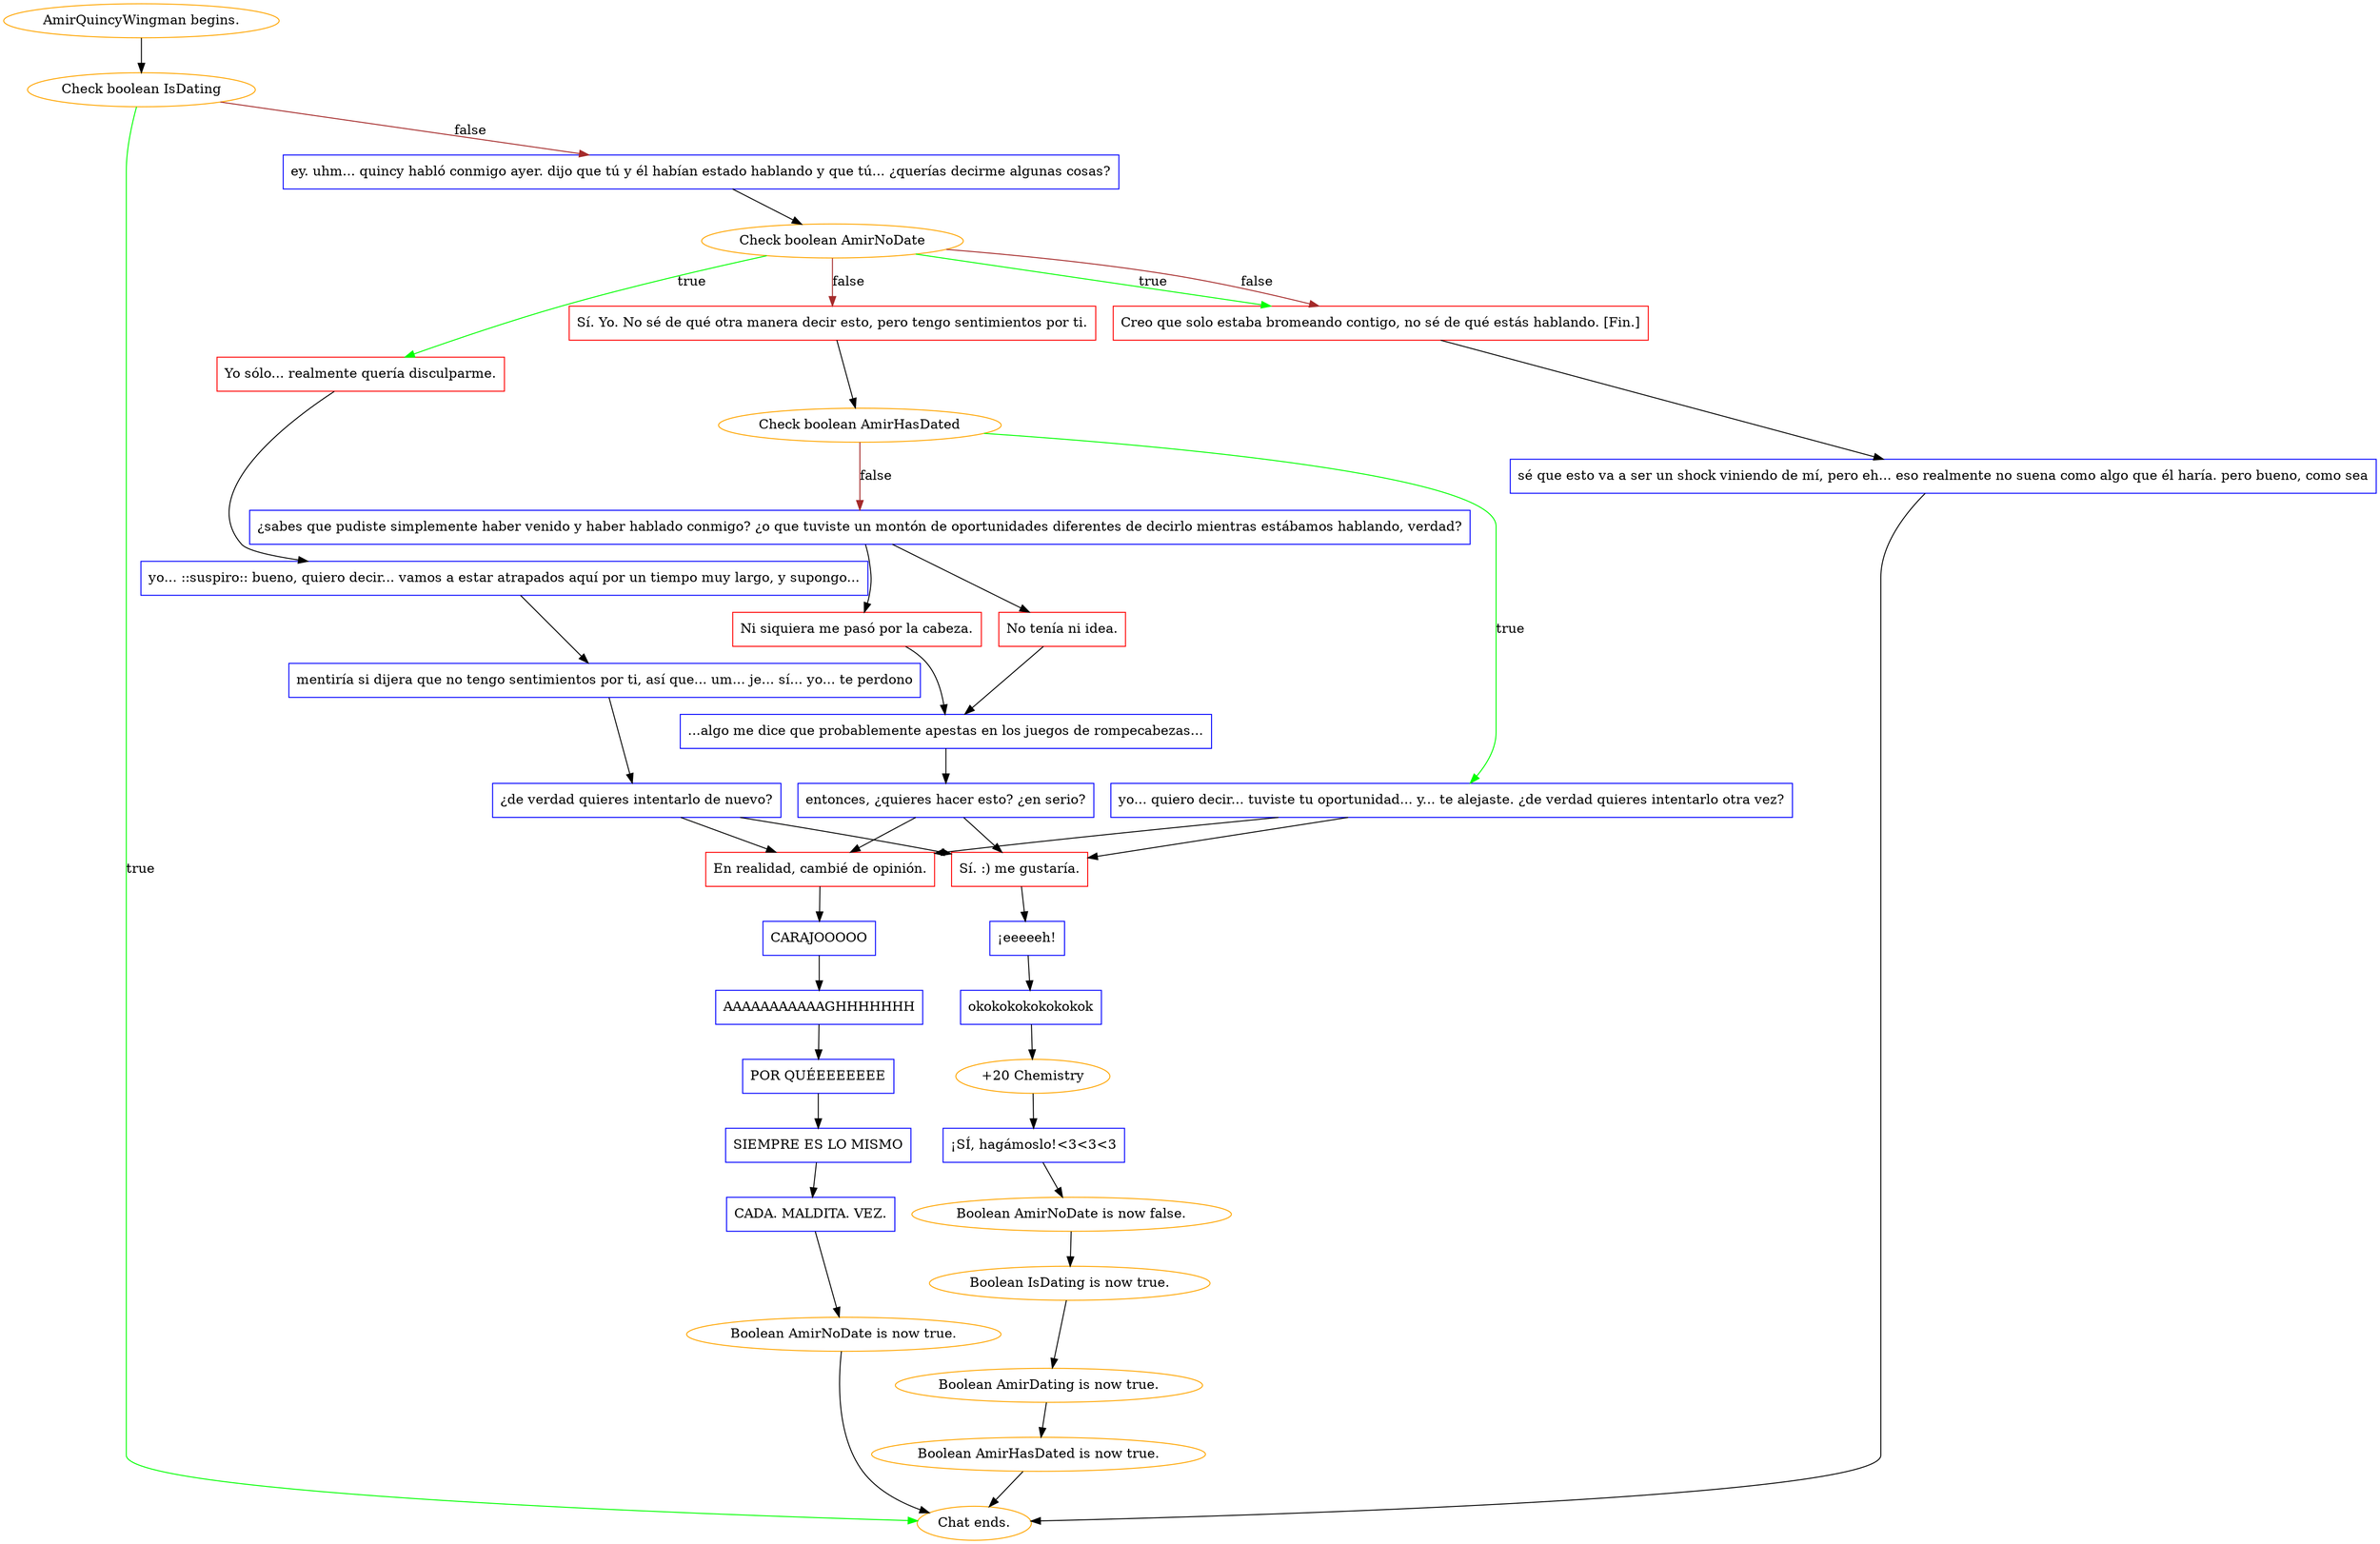 digraph {
	"AmirQuincyWingman begins." [color=orange];
		"AmirQuincyWingman begins." -> j724089190;
	j724089190 [label="Check boolean IsDating",color=orange];
		j724089190 -> "Chat ends." [label=true,color=green];
		j724089190 -> j425784589 [label=false,color=brown];
	"Chat ends." [color=orange];
	j425784589 [label="ey. uhm... quincy habló conmigo ayer. dijo que tú y él habían estado hablando y que tú... ¿querías decirme algunas cosas?",shape=box,color=blue];
		j425784589 -> j1713116651;
	j1713116651 [label="Check boolean AmirNoDate",color=orange];
		j1713116651 -> j3049442863 [label=true,color=green];
		j1713116651 -> j47230828 [label=true,color=green];
		j1713116651 -> j2344849319 [label=false,color=brown];
		j1713116651 -> j47230828 [label=false,color=brown];
	j3049442863 [label="Yo sólo... realmente quería disculparme.",shape=box,color=red];
		j3049442863 -> j1582980264;
	j47230828 [label="Creo que solo estaba bromeando contigo, no sé de qué estás hablando. [Fin.]",shape=box,color=red];
		j47230828 -> j3022502773;
	j2344849319 [label="Sí. Yo. No sé de qué otra manera decir esto, pero tengo sentimientos por ti.",shape=box,color=red];
		j2344849319 -> j3450431594;
	j1582980264 [label="yo... ::suspiro:: bueno, quiero decir... vamos a estar atrapados aquí por un tiempo muy largo, y supongo...",shape=box,color=blue];
		j1582980264 -> j1889320008;
	j3022502773 [label="sé que esto va a ser un shock viniendo de mí, pero eh... eso realmente no suena como algo que él haría. pero bueno, como sea",shape=box,color=blue];
		j3022502773 -> "Chat ends.";
	j3450431594 [label="Check boolean AmirHasDated",color=orange];
		j3450431594 -> j3844569166 [label=true,color=green];
		j3450431594 -> j2285374713 [label=false,color=brown];
	j1889320008 [label="mentiría si dijera que no tengo sentimientos por ti, así que... um... je... sí... yo... te perdono",shape=box,color=blue];
		j1889320008 -> j2381109927;
	j3844569166 [label="yo... quiero decir... tuviste tu oportunidad... y... te alejaste. ¿de verdad quieres intentarlo otra vez?",shape=box,color=blue];
		j3844569166 -> j2577130397;
		j3844569166 -> j3163906901;
	j2285374713 [label="¿sabes que pudiste simplemente haber venido y haber hablado conmigo? ¿o que tuviste un montón de oportunidades diferentes de decirlo mientras estábamos hablando, verdad?",shape=box,color=blue];
		j2285374713 -> j532594843;
		j2285374713 -> j1017415095;
	j2381109927 [label="¿de verdad quieres intentarlo de nuevo?",shape=box,color=blue];
		j2381109927 -> j2577130397;
		j2381109927 -> j3163906901;
	j2577130397 [label="Sí. :) me gustaría.",shape=box,color=red];
		j2577130397 -> j404414696;
	j3163906901 [label="En realidad, cambié de opinión.",shape=box,color=red];
		j3163906901 -> j1496799633;
	j532594843 [label="No tenía ni idea.",shape=box,color=red];
		j532594843 -> j2540007799;
	j1017415095 [label="Ni siquiera me pasó por la cabeza.",shape=box,color=red];
		j1017415095 -> j2540007799;
	j404414696 [label="¡eeeeeh!",shape=box,color=blue];
		j404414696 -> j2866634787;
	j1496799633 [label="CARAJOOOOO",shape=box,color=blue];
		j1496799633 -> j3855509739;
	j2540007799 [label="...algo me dice que probablemente apestas en los juegos de rompecabezas...",shape=box,color=blue];
		j2540007799 -> j1991720041;
	j2866634787 [label="okokokokokokokok",shape=box,color=blue];
		j2866634787 -> j4061768566;
	j3855509739 [label="AAAAAAAAAAAGHHHHHHH",shape=box,color=blue];
		j3855509739 -> j2760644345;
	j1991720041 [label="entonces, ¿quieres hacer esto? ¿en serio?",shape=box,color=blue];
		j1991720041 -> j2577130397;
		j1991720041 -> j3163906901;
	j4061768566 [label="+20 Chemistry",color=orange];
		j4061768566 -> j3468841421;
	j2760644345 [label="POR QUÉEEEEEEE",shape=box,color=blue];
		j2760644345 -> j3258530790;
	j3468841421 [label="¡SÍ, hagámoslo!<3<3<3",shape=box,color=blue];
		j3468841421 -> j1208662821;
	j3258530790 [label="SIEMPRE ES LO MISMO",shape=box,color=blue];
		j3258530790 -> j1479657677;
	j1208662821 [label="Boolean AmirNoDate is now false.",color=orange];
		j1208662821 -> j218661509;
	j1479657677 [label="CADA. MALDITA. VEZ.",shape=box,color=blue];
		j1479657677 -> j1438323710;
	j218661509 [label="Boolean IsDating is now true.",color=orange];
		j218661509 -> j2815014746;
	j1438323710 [label="Boolean AmirNoDate is now true.",color=orange];
		j1438323710 -> "Chat ends.";
	j2815014746 [label="Boolean AmirDating is now true.",color=orange];
		j2815014746 -> j912964709;
	j912964709 [label="Boolean AmirHasDated is now true.",color=orange];
		j912964709 -> "Chat ends.";
}